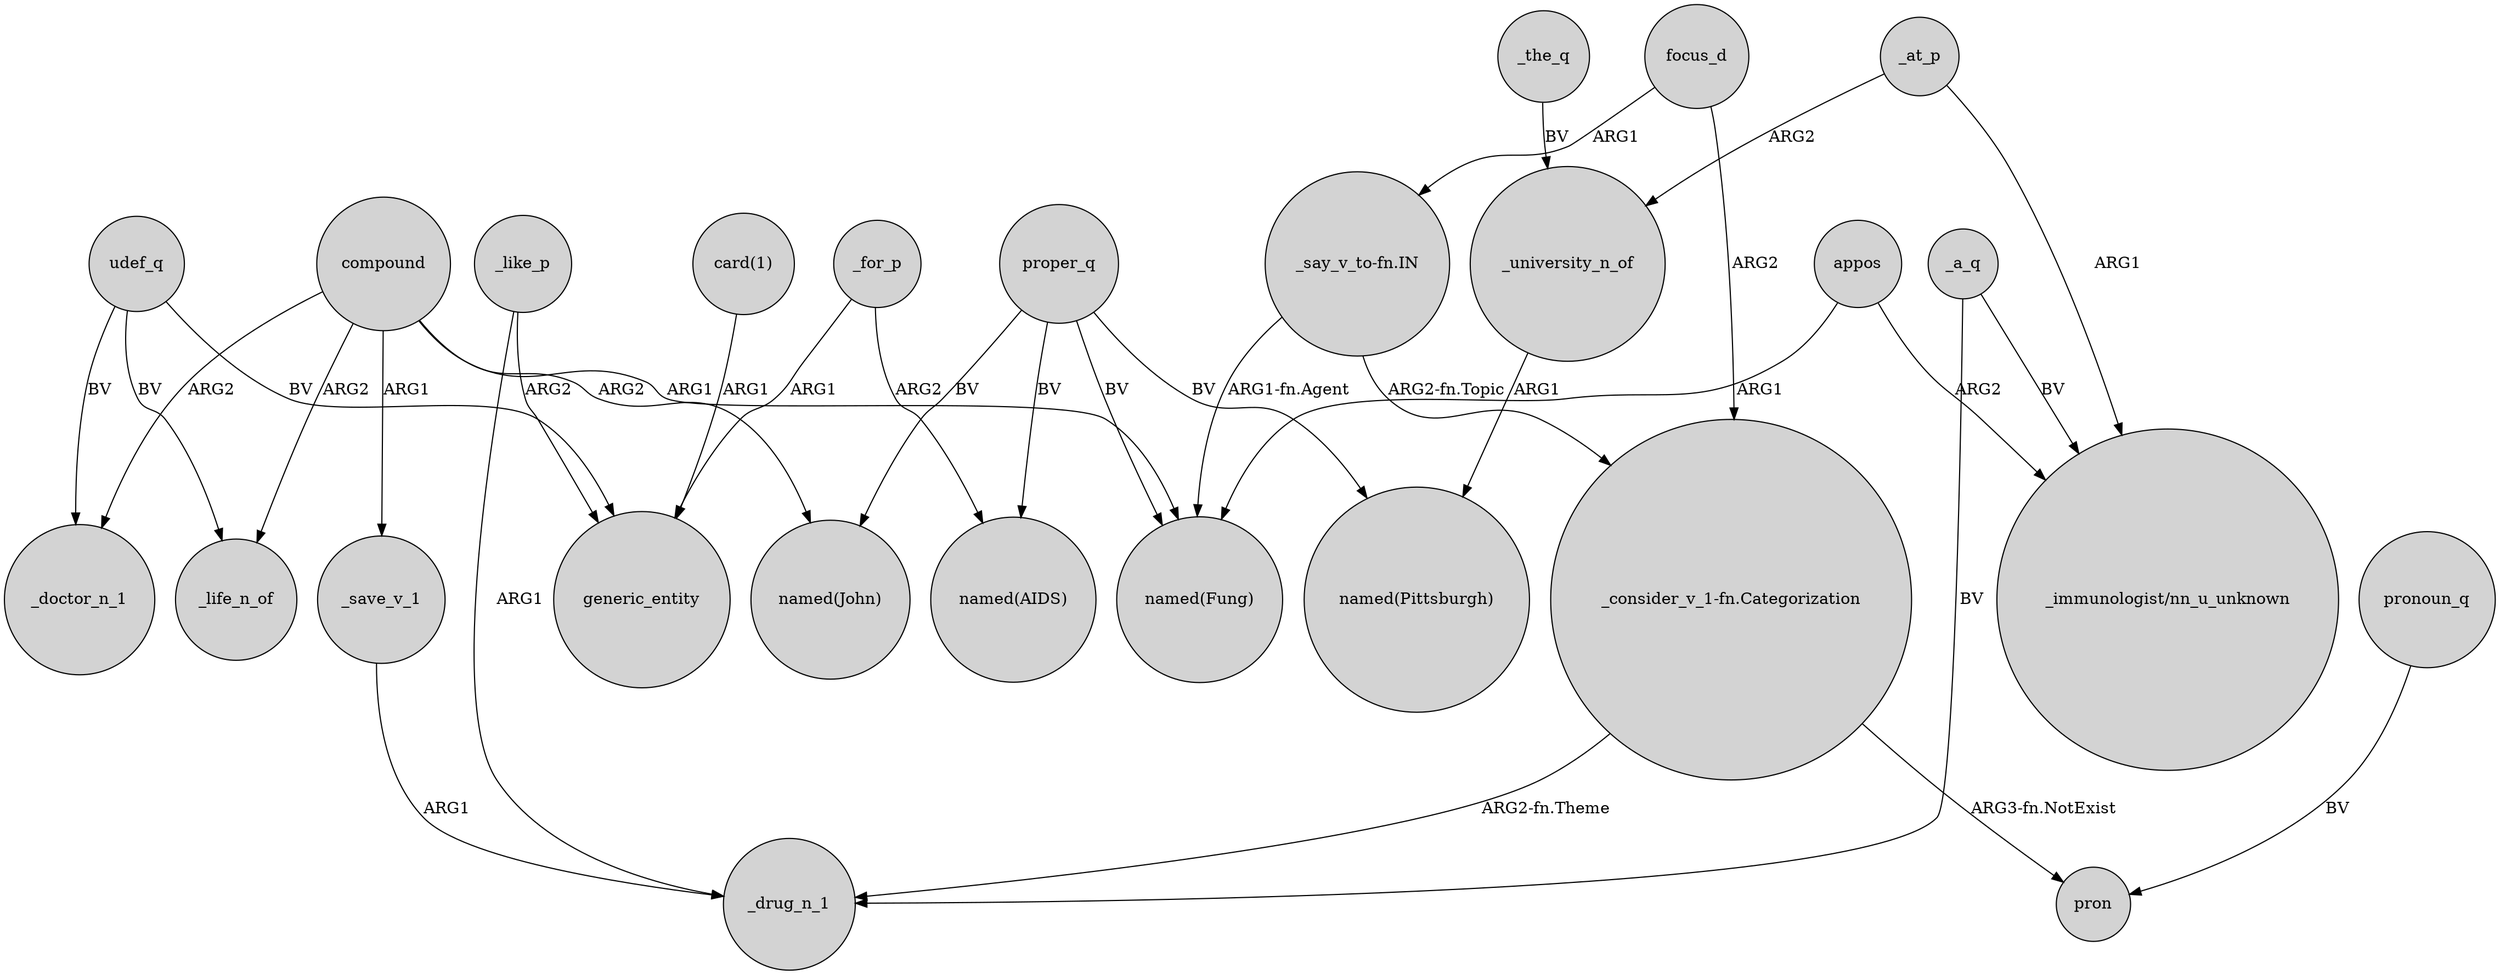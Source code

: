 digraph {
	node [shape=circle style=filled]
	compound -> _life_n_of [label=ARG2]
	compound -> "named(John)" [label=ARG2]
	compound -> _doctor_n_1 [label=ARG2]
	_at_p -> "_immunologist/nn_u_unknown" [label=ARG1]
	udef_q -> generic_entity [label=BV]
	appos -> "named(Fung)" [label=ARG1]
	_the_q -> _university_n_of [label=BV]
	proper_q -> "named(AIDS)" [label=BV]
	"_say_v_to-fn.IN" -> "_consider_v_1-fn.Categorization" [label="ARG2-fn.Topic"]
	udef_q -> _life_n_of [label=BV]
	_university_n_of -> "named(Pittsburgh)" [label=ARG1]
	"_consider_v_1-fn.Categorization" -> pron [label="ARG3-fn.NotExist"]
	_for_p -> generic_entity [label=ARG1]
	compound -> _save_v_1 [label=ARG1]
	"_say_v_to-fn.IN" -> "named(Fung)" [label="ARG1-fn.Agent"]
	_save_v_1 -> _drug_n_1 [label=ARG1]
	_a_q -> "_immunologist/nn_u_unknown" [label=BV]
	udef_q -> _doctor_n_1 [label=BV]
	_like_p -> _drug_n_1 [label=ARG1]
	"_consider_v_1-fn.Categorization" -> _drug_n_1 [label="ARG2-fn.Theme"]
	_at_p -> _university_n_of [label=ARG2]
	pronoun_q -> pron [label=BV]
	compound -> "named(Fung)" [label=ARG1]
	focus_d -> "_consider_v_1-fn.Categorization" [label=ARG2]
	_for_p -> "named(AIDS)" [label=ARG2]
	"card(1)" -> generic_entity [label=ARG1]
	appos -> "_immunologist/nn_u_unknown" [label=ARG2]
	_like_p -> generic_entity [label=ARG2]
	proper_q -> "named(Fung)" [label=BV]
	proper_q -> "named(John)" [label=BV]
	_a_q -> _drug_n_1 [label=BV]
	proper_q -> "named(Pittsburgh)" [label=BV]
	focus_d -> "_say_v_to-fn.IN" [label=ARG1]
}
